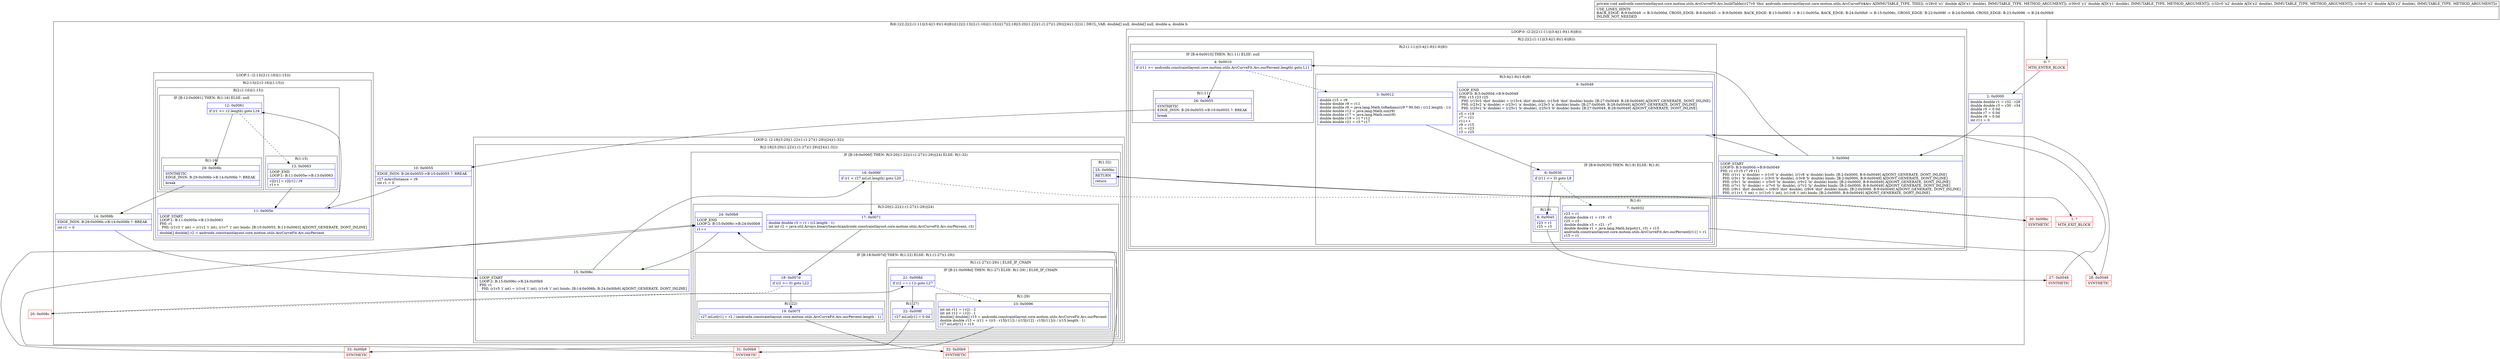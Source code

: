 digraph "CFG forandroidx.constraintlayout.core.motion.utils.ArcCurveFit.Arc.buildTable(DDDD)V" {
subgraph cluster_Region_1092559771 {
label = "R(6:1|(2:2|(2:(1:11)|(3:4|(1:9)(1:6)|8)))|12|(2:13|(2:(1:16)|(1:15)))|17|(2:18|(3:20|(1:22)(1:(1:27)(1:29))|24)(1:32))) | DECL_VAR: double[] null, double[] null, double a, double b\l";
node [shape=record,color=blue];
Node_2 [shape=record,label="{2\:\ 0x0000|double double r1 = r32 \- r28\ldouble double r3 = r30 \- r34\ldouble r5 = 0.0d\ldouble r7 = 0.0d\ldouble r9 = 0.0d\lint r11 = 0\l}"];
subgraph cluster_LoopRegion_2018955948 {
label = "LOOP:0: (2:2|(2:(1:11)|(3:4|(1:9)(1:6)|8)))";
node [shape=record,color=blue];
subgraph cluster_Region_844877139 {
label = "R(2:2|(2:(1:11)|(3:4|(1:9)(1:6)|8)))";
node [shape=record,color=blue];
Node_3 [shape=record,label="{3\:\ 0x000d|LOOP_START\lLOOP:0: B:3:0x000d\-\>B:9:0x0049\lPHI: r1 r3 r5 r7 r9 r11 \l  PHI: (r1v1 'a' double) = (r1v0 'a' double), (r1v8 'a' double) binds: [B:2:0x0000, B:9:0x0049] A[DONT_GENERATE, DONT_INLINE]\l  PHI: (r3v1 'b' double) = (r3v0 'b' double), (r3v8 'b' double) binds: [B:2:0x0000, B:9:0x0049] A[DONT_GENERATE, DONT_INLINE]\l  PHI: (r5v1 'lx' double) = (r5v0 'lx' double), (r5v2 'lx' double) binds: [B:2:0x0000, B:9:0x0049] A[DONT_GENERATE, DONT_INLINE]\l  PHI: (r7v1 'ly' double) = (r7v0 'ly' double), (r7v2 'ly' double) binds: [B:2:0x0000, B:9:0x0049] A[DONT_GENERATE, DONT_INLINE]\l  PHI: (r9v1 'dist' double) = (r9v0 'dist' double), (r9v6 'dist' double) binds: [B:2:0x0000, B:9:0x0049] A[DONT_GENERATE, DONT_INLINE]\l  PHI: (r11v1 'i' int) = (r11v0 'i' int), (r11v8 'i' int) binds: [B:2:0x0000, B:9:0x0049] A[DONT_GENERATE, DONT_INLINE]\l}"];
subgraph cluster_Region_268380795 {
label = "R(2:(1:11)|(3:4|(1:9)(1:6)|8))";
node [shape=record,color=blue];
subgraph cluster_IfRegion_1037078370 {
label = "IF [B:4:0x0010] THEN: R(1:11) ELSE: null";
node [shape=record,color=blue];
Node_4 [shape=record,label="{4\:\ 0x0010|if (r11 \>= androidx.constraintlayout.core.motion.utils.ArcCurveFit.Arc.ourPercent.length) goto L11\l}"];
subgraph cluster_Region_129105186 {
label = "R(1:11)";
node [shape=record,color=blue];
Node_26 [shape=record,label="{26\:\ 0x0055|SYNTHETIC\lEDGE_INSN: B:26:0x0055\-\>B:10:0x0055 ?: BREAK  \l|break\l}"];
}
}
subgraph cluster_Region_1391354646 {
label = "R(3:4|(1:9)(1:6)|8)";
node [shape=record,color=blue];
Node_5 [shape=record,label="{5\:\ 0x0012|double r15 = r9\ldouble double r9 = r11\ldouble double r9 = java.lang.Math.toRadians((r9 * 90.0d) \/ (r12.length \- 1))\ldouble double r12 = java.lang.Math.sin(r9)\ldouble double r17 = java.lang.Math.cos(r9)\ldouble double r19 = r1 * r12\ldouble double r21 = r3 * r17\l}"];
subgraph cluster_IfRegion_722670601 {
label = "IF [B:6:0x0030] THEN: R(1:9) ELSE: R(1:6)";
node [shape=record,color=blue];
Node_6 [shape=record,label="{6\:\ 0x0030|if (r11 \<= 0) goto L9\l}"];
subgraph cluster_Region_2115832088 {
label = "R(1:9)";
node [shape=record,color=blue];
Node_8 [shape=record,label="{8\:\ 0x0045|r23 = r1\lr25 = r3\l}"];
}
subgraph cluster_Region_607933888 {
label = "R(1:6)";
node [shape=record,color=blue];
Node_7 [shape=record,label="{7\:\ 0x0032|r23 = r1\ldouble double r1 = r19 \- r5\lr25 = r3\ldouble double r3 = r21 \- r7\ldouble double r1 = java.lang.Math.hypot(r1, r3) + r15\landroidx.constraintlayout.core.motion.utils.ArcCurveFit.Arc.ourPercent[r11] = r1\lr15 = r1\l}"];
}
}
Node_9 [shape=record,label="{9\:\ 0x0049|LOOP_END\lLOOP:0: B:3:0x000d\-\>B:9:0x0049\lPHI: r15 r23 r25 \l  PHI: (r15v5 'dist' double) = (r15v4 'dist' double), (r15v6 'dist' double) binds: [B:27:0x0049, B:28:0x0049] A[DONT_GENERATE, DONT_INLINE]\l  PHI: (r23v2 'a' double) = (r23v1 'a' double), (r23v3 'a' double) binds: [B:27:0x0049, B:28:0x0049] A[DONT_GENERATE, DONT_INLINE]\l  PHI: (r25v2 'b' double) = (r25v1 'b' double), (r25v3 'b' double) binds: [B:27:0x0049, B:28:0x0049] A[DONT_GENERATE, DONT_INLINE]\l|r5 = r19\lr7 = r21\lr11++\lr9 = r15\lr1 = r23\lr3 = r25\l}"];
}
}
}
}
Node_10 [shape=record,label="{10\:\ 0x0055|EDGE_INSN: B:26:0x0055\-\>B:10:0x0055 ?: BREAK  \l|r27.mArcDistance = r9\lint r1 = 0\l}"];
subgraph cluster_LoopRegion_1228709066 {
label = "LOOP:1: (2:13|(2:(1:16)|(1:15)))";
node [shape=record,color=blue];
subgraph cluster_Region_1277695200 {
label = "R(2:13|(2:(1:16)|(1:15)))";
node [shape=record,color=blue];
Node_11 [shape=record,label="{11\:\ 0x005e|LOOP_START\lLOOP:1: B:11:0x005e\-\>B:13:0x0063\lPHI: r1 \l  PHI: (r1v3 'i' int) = (r1v2 'i' int), (r1v7 'i' int) binds: [B:10:0x0055, B:13:0x0063] A[DONT_GENERATE, DONT_INLINE]\l|double[] double[] r2 = androidx.constraintlayout.core.motion.utils.ArcCurveFit.Arc.ourPercent\l}"];
subgraph cluster_Region_635560427 {
label = "R(2:(1:16)|(1:15))";
node [shape=record,color=blue];
subgraph cluster_IfRegion_1833420542 {
label = "IF [B:12:0x0061] THEN: R(1:16) ELSE: null";
node [shape=record,color=blue];
Node_12 [shape=record,label="{12\:\ 0x0061|if (r1 \>= r2.length) goto L16\l}"];
subgraph cluster_Region_1404812254 {
label = "R(1:16)";
node [shape=record,color=blue];
Node_29 [shape=record,label="{29\:\ 0x006b|SYNTHETIC\lEDGE_INSN: B:29:0x006b\-\>B:14:0x006b ?: BREAK  \l|break\l}"];
}
}
subgraph cluster_Region_470264103 {
label = "R(1:15)";
node [shape=record,color=blue];
Node_13 [shape=record,label="{13\:\ 0x0063|LOOP_END\lLOOP:1: B:11:0x005e\-\>B:13:0x0063\l|r2[r1] = r2[r1] \/ r9\lr1++\l}"];
}
}
}
}
Node_14 [shape=record,label="{14\:\ 0x006b|EDGE_INSN: B:29:0x006b\-\>B:14:0x006b ?: BREAK  \l|int r1 = 0\l}"];
subgraph cluster_LoopRegion_1542132838 {
label = "LOOP:2: (2:18|(3:20|(1:22)(1:(1:27)(1:29))|24)(1:32))";
node [shape=record,color=blue];
subgraph cluster_Region_1981552925 {
label = "R(2:18|(3:20|(1:22)(1:(1:27)(1:29))|24)(1:32))";
node [shape=record,color=blue];
Node_15 [shape=record,label="{15\:\ 0x006c|LOOP_START\lLOOP:2: B:15:0x006c\-\>B:24:0x00b9\lPHI: r1 \l  PHI: (r1v5 'i' int) = (r1v4 'i' int), (r1v6 'i' int) binds: [B:14:0x006b, B:24:0x00b9] A[DONT_GENERATE, DONT_INLINE]\l}"];
subgraph cluster_IfRegion_1186650218 {
label = "IF [B:16:0x006f] THEN: R(3:20|(1:22)(1:(1:27)(1:29))|24) ELSE: R(1:32)";
node [shape=record,color=blue];
Node_16 [shape=record,label="{16\:\ 0x006f|if (r1 \< r27.mLut.length) goto L20\l}"];
subgraph cluster_Region_1966746008 {
label = "R(3:20|(1:22)(1:(1:27)(1:29))|24)";
node [shape=record,color=blue];
Node_17 [shape=record,label="{17\:\ 0x0071|double double r3 = r1 \/ (r2.length \- 1)\lint int r2 = java.util.Arrays.binarySearch(androidx.constraintlayout.core.motion.utils.ArcCurveFit.Arc.ourPercent, r3)\l}"];
subgraph cluster_IfRegion_757163307 {
label = "IF [B:18:0x007d] THEN: R(1:22) ELSE: R(1:(1:27)(1:29))";
node [shape=record,color=blue];
Node_18 [shape=record,label="{18\:\ 0x007d|if (r2 \>= 0) goto L22\l}"];
subgraph cluster_Region_362382965 {
label = "R(1:22)";
node [shape=record,color=blue];
Node_19 [shape=record,label="{19\:\ 0x007f|r27.mLut[r1] = r2 \/ (androidx.constraintlayout.core.motion.utils.ArcCurveFit.Arc.ourPercent.length \- 1)\l}"];
}
subgraph cluster_Region_1557680268 {
label = "R(1:(1:27)(1:29)) | ELSE_IF_CHAIN\l";
node [shape=record,color=blue];
subgraph cluster_IfRegion_1959982292 {
label = "IF [B:21:0x008d] THEN: R(1:27) ELSE: R(1:29) | ELSE_IF_CHAIN\l";
node [shape=record,color=blue];
Node_21 [shape=record,label="{21\:\ 0x008d|if (r2 == (\-1)) goto L27\l}"];
subgraph cluster_Region_421138226 {
label = "R(1:27)";
node [shape=record,color=blue];
Node_22 [shape=record,label="{22\:\ 0x008f|r27.mLut[r1] = 0.0d\l}"];
}
subgraph cluster_Region_1028162400 {
label = "R(1:29)";
node [shape=record,color=blue];
Node_23 [shape=record,label="{23\:\ 0x0096|int int r11 = (\-r2) \- 2\lint int r12 = (\-r2) \- 1\ldouble[] double[] r15 = androidx.constraintlayout.core.motion.utils.ArcCurveFit.Arc.ourPercent\ldouble double r13 = (r11 + ((r3 \- r15[r11]) \/ (r15[r12] \- r15[r11]))) \/ (r15.length \- 1)\lr27.mLut[r1] = r13\l}"];
}
}
}
}
Node_24 [shape=record,label="{24\:\ 0x00b9|LOOP_END\lLOOP:2: B:15:0x006c\-\>B:24:0x00b9\l|r1++\l}"];
}
subgraph cluster_Region_1387488642 {
label = "R(1:32)";
node [shape=record,color=blue];
Node_25 [shape=record,label="{25\:\ 0x00bc|RETURN\l|return\l}"];
}
}
}
}
}
Node_0 [shape=record,color=red,label="{0\:\ ?|MTH_ENTER_BLOCK\l}"];
Node_28 [shape=record,color=red,label="{28\:\ 0x0049|SYNTHETIC\l}"];
Node_27 [shape=record,color=red,label="{27\:\ 0x0049|SYNTHETIC\l}"];
Node_32 [shape=record,color=red,label="{32\:\ 0x00b9|SYNTHETIC\l}"];
Node_20 [shape=record,color=red,label="{20\:\ 0x008c}"];
Node_33 [shape=record,color=red,label="{33\:\ 0x00b9|SYNTHETIC\l}"];
Node_31 [shape=record,color=red,label="{31\:\ 0x00b9|SYNTHETIC\l}"];
Node_30 [shape=record,color=red,label="{30\:\ 0x00bc|SYNTHETIC\l}"];
Node_1 [shape=record,color=red,label="{1\:\ ?|MTH_EXIT_BLOCK\l}"];
MethodNode[shape=record,label="{private void androidx.constraintlayout.core.motion.utils.ArcCurveFit.Arc.buildTable((r27v0 'this' androidx.constraintlayout.core.motion.utils.ArcCurveFit$Arc A[IMMUTABLE_TYPE, THIS]), (r28v0 'x1' double A[D('x1' double), IMMUTABLE_TYPE, METHOD_ARGUMENT]), (r30v0 'y1' double A[D('y1' double), IMMUTABLE_TYPE, METHOD_ARGUMENT]), (r32v0 'x2' double A[D('x2' double), IMMUTABLE_TYPE, METHOD_ARGUMENT]), (r34v0 'y2' double A[D('y2' double), IMMUTABLE_TYPE, METHOD_ARGUMENT]))  | USE_LINES_HINTS\lBACK_EDGE: B:9:0x0049 \-\> B:3:0x000d, CROSS_EDGE: B:8:0x0045 \-\> B:9:0x0049, BACK_EDGE: B:13:0x0063 \-\> B:11:0x005e, BACK_EDGE: B:24:0x00b9 \-\> B:15:0x006c, CROSS_EDGE: B:22:0x008f \-\> B:24:0x00b9, CROSS_EDGE: B:23:0x0096 \-\> B:24:0x00b9\lINLINE_NOT_NEEDED\l}"];
MethodNode -> Node_0;Node_2 -> Node_3;
Node_3 -> Node_4;
Node_4 -> Node_5[style=dashed];
Node_4 -> Node_26;
Node_26 -> Node_10;
Node_5 -> Node_6;
Node_6 -> Node_7[style=dashed];
Node_6 -> Node_8;
Node_8 -> Node_27;
Node_7 -> Node_28;
Node_9 -> Node_3;
Node_10 -> Node_11;
Node_11 -> Node_12;
Node_12 -> Node_13[style=dashed];
Node_12 -> Node_29;
Node_29 -> Node_14;
Node_13 -> Node_11;
Node_14 -> Node_15;
Node_15 -> Node_16;
Node_16 -> Node_17;
Node_16 -> Node_30[style=dashed];
Node_17 -> Node_18;
Node_18 -> Node_19;
Node_18 -> Node_20[style=dashed];
Node_19 -> Node_32;
Node_21 -> Node_22;
Node_21 -> Node_23[style=dashed];
Node_22 -> Node_33;
Node_23 -> Node_31;
Node_24 -> Node_15;
Node_25 -> Node_1;
Node_0 -> Node_2;
Node_28 -> Node_9;
Node_27 -> Node_9;
Node_32 -> Node_24;
Node_20 -> Node_21;
Node_33 -> Node_24;
Node_31 -> Node_24;
Node_30 -> Node_25;
}

